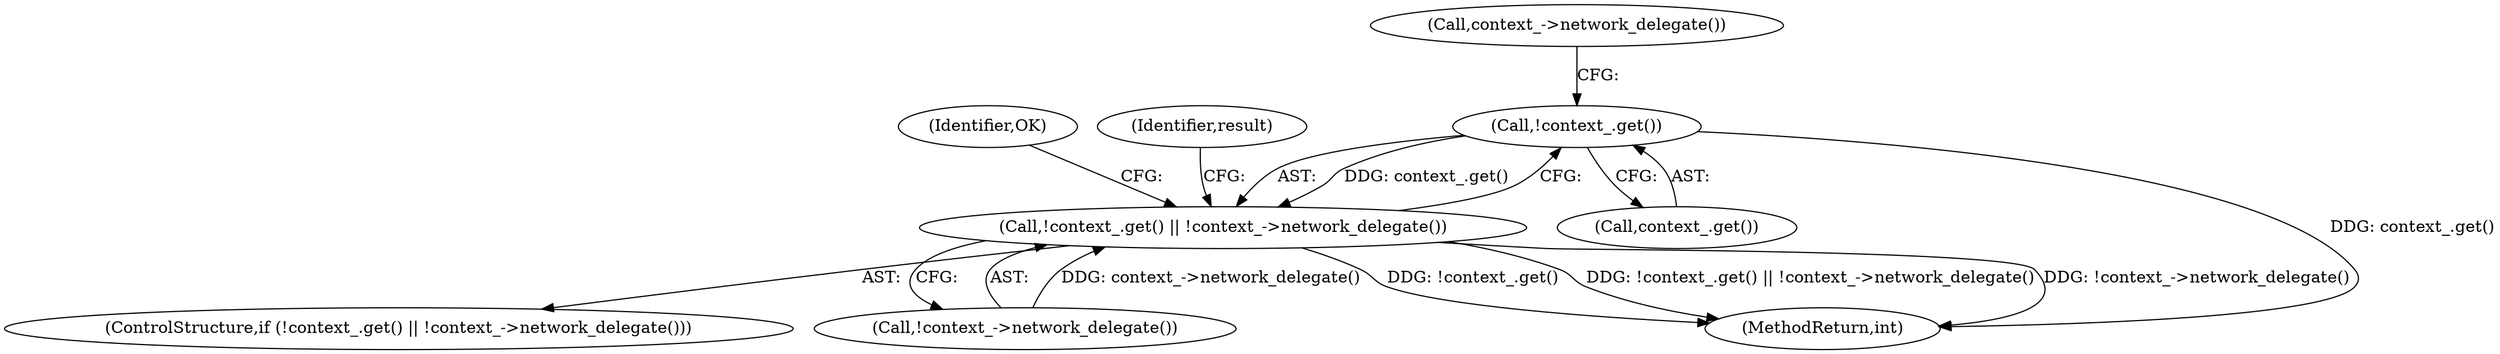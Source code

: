 digraph "1_Chrome_ca8cc70b2de822b939f87effc7c2b83bac280a44_2@del" {
"1000107" [label="(Call,!context_.get())"];
"1000106" [label="(Call,!context_.get() || !context_->network_delegate())"];
"1000105" [label="(ControlStructure,if (!context_.get() || !context_->network_delegate()))"];
"1000107" [label="(Call,!context_.get())"];
"1000106" [label="(Call,!context_.get() || !context_->network_delegate())"];
"1000108" [label="(Call,context_.get())"];
"1000113" [label="(Identifier,OK)"];
"1000110" [label="(Call,context_->network_delegate())"];
"1000109" [label="(Call,!context_->network_delegate())"];
"1000133" [label="(MethodReturn,int)"];
"1000116" [label="(Identifier,result)"];
"1000107" -> "1000106"  [label="AST: "];
"1000107" -> "1000108"  [label="CFG: "];
"1000108" -> "1000107"  [label="AST: "];
"1000110" -> "1000107"  [label="CFG: "];
"1000106" -> "1000107"  [label="CFG: "];
"1000107" -> "1000133"  [label="DDG: context_.get()"];
"1000107" -> "1000106"  [label="DDG: context_.get()"];
"1000106" -> "1000105"  [label="AST: "];
"1000106" -> "1000109"  [label="CFG: "];
"1000109" -> "1000106"  [label="AST: "];
"1000113" -> "1000106"  [label="CFG: "];
"1000116" -> "1000106"  [label="CFG: "];
"1000106" -> "1000133"  [label="DDG: !context_.get()"];
"1000106" -> "1000133"  [label="DDG: !context_.get() || !context_->network_delegate()"];
"1000106" -> "1000133"  [label="DDG: !context_->network_delegate()"];
"1000109" -> "1000106"  [label="DDG: context_->network_delegate()"];
}
